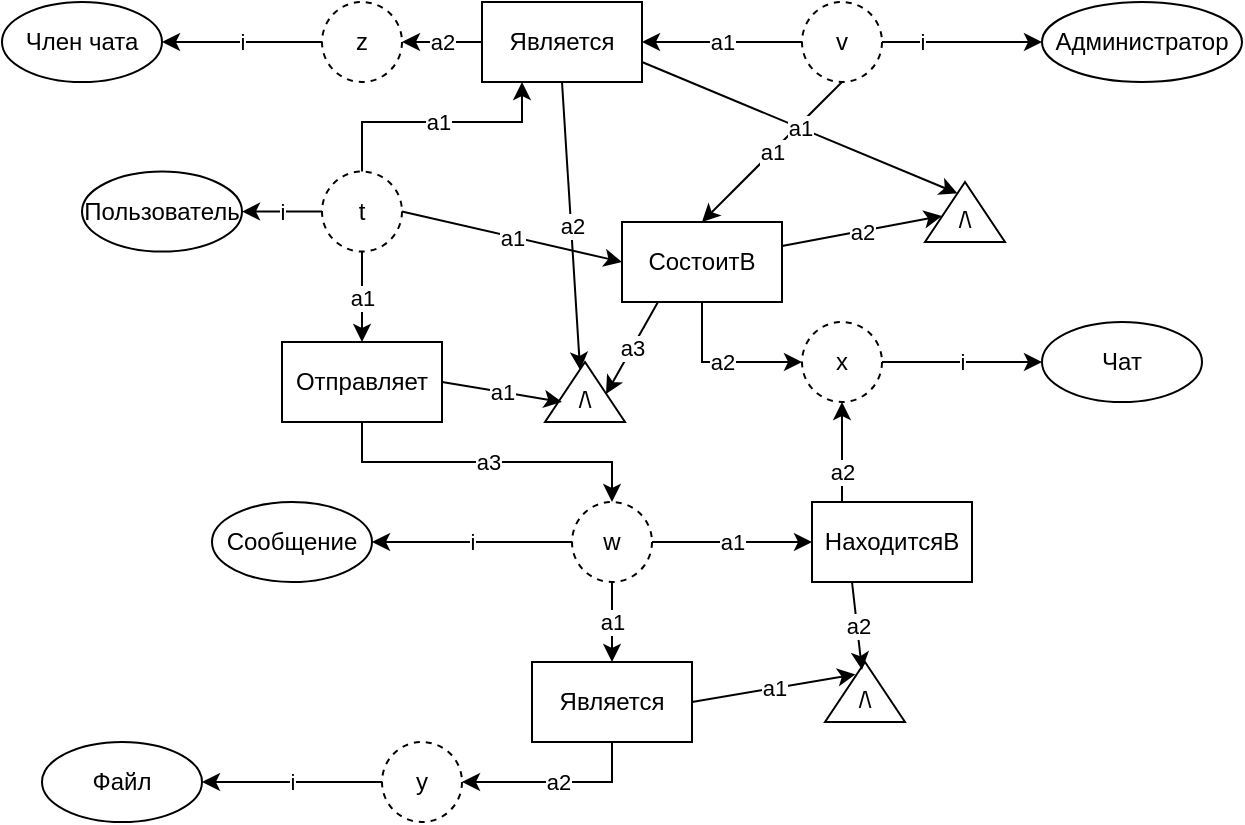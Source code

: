 <mxfile version="24.5.2" type="github">
  <diagram name="Страница — 1" id="7VjMfyYCBIDdphOzAkVa">
    <mxGraphModel dx="488" dy="268" grid="1" gridSize="10" guides="1" tooltips="1" connect="1" arrows="1" fold="1" page="1" pageScale="1" pageWidth="827" pageHeight="1169" math="0" shadow="0">
      <root>
        <mxCell id="0" />
        <mxCell id="1" parent="0" />
        <mxCell id="uwNGHSq0tU3w2gHXwkrc-1" value="Пользователь" style="ellipse;whiteSpace=wrap;html=1;" vertex="1" parent="1">
          <mxGeometry x="90" y="124.76" width="80" height="40" as="geometry" />
        </mxCell>
        <mxCell id="uwNGHSq0tU3w2gHXwkrc-2" value="Чат" style="ellipse;whiteSpace=wrap;html=1;" vertex="1" parent="1">
          <mxGeometry x="570" y="200" width="80" height="40" as="geometry" />
        </mxCell>
        <mxCell id="uwNGHSq0tU3w2gHXwkrc-3" value="Член чата" style="ellipse;whiteSpace=wrap;html=1;" vertex="1" parent="1">
          <mxGeometry x="50" y="40" width="80" height="40" as="geometry" />
        </mxCell>
        <mxCell id="uwNGHSq0tU3w2gHXwkrc-4" value="Администратор" style="ellipse;whiteSpace=wrap;html=1;" vertex="1" parent="1">
          <mxGeometry x="570" y="40" width="100" height="40" as="geometry" />
        </mxCell>
        <mxCell id="uwNGHSq0tU3w2gHXwkrc-5" value="Сообщение" style="ellipse;whiteSpace=wrap;html=1;" vertex="1" parent="1">
          <mxGeometry x="155" y="290" width="80" height="40" as="geometry" />
        </mxCell>
        <mxCell id="uwNGHSq0tU3w2gHXwkrc-6" value="Файл" style="ellipse;whiteSpace=wrap;html=1;" vertex="1" parent="1">
          <mxGeometry x="70" y="410" width="80" height="40" as="geometry" />
        </mxCell>
        <mxCell id="uwNGHSq0tU3w2gHXwkrc-7" value="" style="endArrow=classic;html=1;rounded=0;entryX=1;entryY=0.5;entryDx=0;entryDy=0;exitX=0;exitY=0.5;exitDx=0;exitDy=0;" edge="1" parent="1" source="uwNGHSq0tU3w2gHXwkrc-9" target="uwNGHSq0tU3w2gHXwkrc-1">
          <mxGeometry relative="1" as="geometry">
            <mxPoint x="150" y="184.76" as="sourcePoint" />
            <mxPoint x="250" y="184.76" as="targetPoint" />
          </mxGeometry>
        </mxCell>
        <mxCell id="uwNGHSq0tU3w2gHXwkrc-8" value="i" style="edgeLabel;resizable=0;html=1;;align=center;verticalAlign=middle;" connectable="0" vertex="1" parent="uwNGHSq0tU3w2gHXwkrc-7">
          <mxGeometry relative="1" as="geometry" />
        </mxCell>
        <mxCell id="uwNGHSq0tU3w2gHXwkrc-9" value="t" style="ellipse;whiteSpace=wrap;html=1;align=center;dashed=1;" vertex="1" parent="1">
          <mxGeometry x="210" y="124.76" width="40" height="40" as="geometry" />
        </mxCell>
        <mxCell id="uwNGHSq0tU3w2gHXwkrc-10" value="" style="endArrow=classic;html=1;rounded=0;entryX=0;entryY=0.5;entryDx=0;entryDy=0;exitX=1;exitY=0.5;exitDx=0;exitDy=0;" edge="1" parent="1" source="uwNGHSq0tU3w2gHXwkrc-12" target="uwNGHSq0tU3w2gHXwkrc-2">
          <mxGeometry relative="1" as="geometry">
            <mxPoint x="550" y="160" as="sourcePoint" />
            <mxPoint x="530" y="120" as="targetPoint" />
          </mxGeometry>
        </mxCell>
        <mxCell id="uwNGHSq0tU3w2gHXwkrc-11" value="i" style="edgeLabel;resizable=0;html=1;;align=center;verticalAlign=middle;" connectable="0" vertex="1" parent="uwNGHSq0tU3w2gHXwkrc-10">
          <mxGeometry relative="1" as="geometry" />
        </mxCell>
        <mxCell id="uwNGHSq0tU3w2gHXwkrc-12" value="x" style="ellipse;whiteSpace=wrap;html=1;align=center;dashed=1;" vertex="1" parent="1">
          <mxGeometry x="450" y="200" width="40" height="40" as="geometry" />
        </mxCell>
        <mxCell id="uwNGHSq0tU3w2gHXwkrc-13" value="" style="endArrow=classic;html=1;rounded=0;entryX=1;entryY=0.5;entryDx=0;entryDy=0;exitX=0;exitY=0.5;exitDx=0;exitDy=0;" edge="1" parent="1" source="uwNGHSq0tU3w2gHXwkrc-15" target="uwNGHSq0tU3w2gHXwkrc-5">
          <mxGeometry relative="1" as="geometry">
            <mxPoint x="275" y="350" as="sourcePoint" />
            <mxPoint x="255" y="310" as="targetPoint" />
          </mxGeometry>
        </mxCell>
        <mxCell id="uwNGHSq0tU3w2gHXwkrc-14" value="i" style="edgeLabel;resizable=0;html=1;;align=center;verticalAlign=middle;" connectable="0" vertex="1" parent="uwNGHSq0tU3w2gHXwkrc-13">
          <mxGeometry relative="1" as="geometry" />
        </mxCell>
        <mxCell id="uwNGHSq0tU3w2gHXwkrc-15" value="w" style="ellipse;whiteSpace=wrap;html=1;align=center;dashed=1;" vertex="1" parent="1">
          <mxGeometry x="335" y="290" width="40" height="40" as="geometry" />
        </mxCell>
        <mxCell id="uwNGHSq0tU3w2gHXwkrc-16" value="" style="endArrow=classic;html=1;rounded=0;exitX=0;exitY=0.5;exitDx=0;exitDy=0;entryX=0;entryY=0.5;entryDx=0;entryDy=0;" edge="1" parent="1" source="uwNGHSq0tU3w2gHXwkrc-18" target="uwNGHSq0tU3w2gHXwkrc-4">
          <mxGeometry relative="1" as="geometry">
            <mxPoint x="710" y="80" as="sourcePoint" />
            <mxPoint x="670" y="40" as="targetPoint" />
          </mxGeometry>
        </mxCell>
        <mxCell id="uwNGHSq0tU3w2gHXwkrc-17" value="i" style="edgeLabel;resizable=0;html=1;;align=center;verticalAlign=middle;" connectable="0" vertex="1" parent="uwNGHSq0tU3w2gHXwkrc-16">
          <mxGeometry relative="1" as="geometry" />
        </mxCell>
        <mxCell id="uwNGHSq0tU3w2gHXwkrc-18" value="v" style="ellipse;whiteSpace=wrap;html=1;align=center;dashed=1;" vertex="1" parent="1">
          <mxGeometry x="450" y="40" width="40" height="40" as="geometry" />
        </mxCell>
        <mxCell id="uwNGHSq0tU3w2gHXwkrc-19" value="" style="endArrow=classic;html=1;rounded=0;entryX=1;entryY=0.5;entryDx=0;entryDy=0;exitX=0;exitY=0.5;exitDx=0;exitDy=0;" edge="1" parent="1" source="uwNGHSq0tU3w2gHXwkrc-21" target="uwNGHSq0tU3w2gHXwkrc-3">
          <mxGeometry relative="1" as="geometry">
            <mxPoint x="150" y="100" as="sourcePoint" />
            <mxPoint x="130" y="60" as="targetPoint" />
          </mxGeometry>
        </mxCell>
        <mxCell id="uwNGHSq0tU3w2gHXwkrc-20" value="i" style="edgeLabel;resizable=0;html=1;;align=center;verticalAlign=middle;" connectable="0" vertex="1" parent="uwNGHSq0tU3w2gHXwkrc-19">
          <mxGeometry relative="1" as="geometry" />
        </mxCell>
        <mxCell id="uwNGHSq0tU3w2gHXwkrc-21" value="z" style="ellipse;whiteSpace=wrap;html=1;align=center;dashed=1;" vertex="1" parent="1">
          <mxGeometry x="210" y="40" width="40" height="40" as="geometry" />
        </mxCell>
        <mxCell id="uwNGHSq0tU3w2gHXwkrc-22" value="" style="endArrow=classic;html=1;rounded=0;entryX=1;entryY=0.5;entryDx=0;entryDy=0;exitX=0;exitY=0.5;exitDx=0;exitDy=0;" edge="1" parent="1" source="uwNGHSq0tU3w2gHXwkrc-24" target="uwNGHSq0tU3w2gHXwkrc-6">
          <mxGeometry relative="1" as="geometry">
            <mxPoint x="180" y="470" as="sourcePoint" />
            <mxPoint x="160" y="430" as="targetPoint" />
          </mxGeometry>
        </mxCell>
        <mxCell id="uwNGHSq0tU3w2gHXwkrc-23" value="i" style="edgeLabel;resizable=0;html=1;;align=center;verticalAlign=middle;" connectable="0" vertex="1" parent="uwNGHSq0tU3w2gHXwkrc-22">
          <mxGeometry relative="1" as="geometry" />
        </mxCell>
        <mxCell id="uwNGHSq0tU3w2gHXwkrc-24" value="y" style="ellipse;whiteSpace=wrap;html=1;align=center;dashed=1;" vertex="1" parent="1">
          <mxGeometry x="240" y="410" width="40" height="40" as="geometry" />
        </mxCell>
        <mxCell id="uwNGHSq0tU3w2gHXwkrc-25" value="СостоитВ" style="rounded=0;whiteSpace=wrap;html=1;" vertex="1" parent="1">
          <mxGeometry x="360" y="150" width="80" height="40" as="geometry" />
        </mxCell>
        <mxCell id="uwNGHSq0tU3w2gHXwkrc-29" value="" style="endArrow=classic;html=1;rounded=0;entryX=0;entryY=0.5;entryDx=0;entryDy=0;exitX=1;exitY=0.5;exitDx=0;exitDy=0;" edge="1" parent="1" source="uwNGHSq0tU3w2gHXwkrc-9" target="uwNGHSq0tU3w2gHXwkrc-25">
          <mxGeometry relative="1" as="geometry">
            <mxPoint x="220" y="230" as="sourcePoint" />
            <mxPoint x="330" y="220" as="targetPoint" />
          </mxGeometry>
        </mxCell>
        <mxCell id="uwNGHSq0tU3w2gHXwkrc-30" value="a1" style="edgeLabel;resizable=0;html=1;;align=center;verticalAlign=middle;" connectable="0" vertex="1" parent="uwNGHSq0tU3w2gHXwkrc-29">
          <mxGeometry relative="1" as="geometry" />
        </mxCell>
        <mxCell id="uwNGHSq0tU3w2gHXwkrc-31" value="" style="endArrow=classic;html=1;rounded=0;entryX=0;entryY=0.5;entryDx=0;entryDy=0;exitX=0.5;exitY=1;exitDx=0;exitDy=0;" edge="1" parent="1" source="uwNGHSq0tU3w2gHXwkrc-25" target="uwNGHSq0tU3w2gHXwkrc-12">
          <mxGeometry relative="1" as="geometry">
            <mxPoint x="370" y="220" as="sourcePoint" />
            <mxPoint x="340" y="230" as="targetPoint" />
            <Array as="points">
              <mxPoint x="400" y="220" />
            </Array>
          </mxGeometry>
        </mxCell>
        <mxCell id="uwNGHSq0tU3w2gHXwkrc-32" value="a2" style="edgeLabel;resizable=0;html=1;;align=center;verticalAlign=middle;" connectable="0" vertex="1" parent="uwNGHSq0tU3w2gHXwkrc-31">
          <mxGeometry relative="1" as="geometry" />
        </mxCell>
        <mxCell id="uwNGHSq0tU3w2gHXwkrc-36" value="Отправляет" style="rounded=0;whiteSpace=wrap;html=1;" vertex="1" parent="1">
          <mxGeometry x="190" y="210" width="80" height="40" as="geometry" />
        </mxCell>
        <mxCell id="uwNGHSq0tU3w2gHXwkrc-39" value="" style="endArrow=classic;html=1;rounded=0;entryX=0.5;entryY=0;entryDx=0;entryDy=0;exitX=0.5;exitY=1;exitDx=0;exitDy=0;" edge="1" parent="1" source="uwNGHSq0tU3w2gHXwkrc-36" target="uwNGHSq0tU3w2gHXwkrc-15">
          <mxGeometry relative="1" as="geometry">
            <mxPoint x="230" y="340" as="sourcePoint" />
            <mxPoint x="464" y="359.61" as="targetPoint" />
            <Array as="points">
              <mxPoint x="230" y="270" />
              <mxPoint x="355" y="270" />
            </Array>
          </mxGeometry>
        </mxCell>
        <mxCell id="uwNGHSq0tU3w2gHXwkrc-40" value="a3" style="edgeLabel;resizable=0;html=1;;align=center;verticalAlign=middle;" connectable="0" vertex="1" parent="uwNGHSq0tU3w2gHXwkrc-39">
          <mxGeometry relative="1" as="geometry" />
        </mxCell>
        <mxCell id="uwNGHSq0tU3w2gHXwkrc-41" value="" style="endArrow=classic;html=1;rounded=0;entryX=0.5;entryY=1;entryDx=0;entryDy=0;exitX=0.187;exitY=0.007;exitDx=0;exitDy=0;exitPerimeter=0;" edge="1" parent="1" source="uwNGHSq0tU3w2gHXwkrc-52" target="uwNGHSq0tU3w2gHXwkrc-12">
          <mxGeometry relative="1" as="geometry">
            <mxPoint x="460" y="320" as="sourcePoint" />
            <mxPoint x="480" y="319.6" as="targetPoint" />
            <Array as="points">
              <mxPoint x="470" y="300" />
            </Array>
          </mxGeometry>
        </mxCell>
        <mxCell id="uwNGHSq0tU3w2gHXwkrc-42" value="a2" style="edgeLabel;resizable=0;html=1;;align=center;verticalAlign=middle;" connectable="0" vertex="1" parent="uwNGHSq0tU3w2gHXwkrc-41">
          <mxGeometry relative="1" as="geometry" />
        </mxCell>
        <mxCell id="uwNGHSq0tU3w2gHXwkrc-46" value="" style="endArrow=classic;html=1;rounded=0;entryX=0.25;entryY=1;entryDx=0;entryDy=0;exitX=0.5;exitY=0;exitDx=0;exitDy=0;" edge="1" parent="1" source="uwNGHSq0tU3w2gHXwkrc-9" target="uwNGHSq0tU3w2gHXwkrc-121">
          <mxGeometry relative="1" as="geometry">
            <mxPoint x="250" y="206" as="sourcePoint" />
            <mxPoint x="230" y="160" as="targetPoint" />
            <Array as="points">
              <mxPoint x="230" y="100" />
              <mxPoint x="310" y="100" />
            </Array>
          </mxGeometry>
        </mxCell>
        <mxCell id="uwNGHSq0tU3w2gHXwkrc-47" value="a1" style="edgeLabel;resizable=0;html=1;;align=center;verticalAlign=middle;" connectable="0" vertex="1" parent="uwNGHSq0tU3w2gHXwkrc-46">
          <mxGeometry relative="1" as="geometry" />
        </mxCell>
        <mxCell id="uwNGHSq0tU3w2gHXwkrc-48" value="Является" style="rounded=0;whiteSpace=wrap;html=1;" vertex="1" parent="1">
          <mxGeometry x="315" y="370" width="80" height="40" as="geometry" />
        </mxCell>
        <mxCell id="uwNGHSq0tU3w2gHXwkrc-50" value="" style="endArrow=classic;html=1;rounded=0;entryX=0;entryY=0.5;entryDx=0;entryDy=0;exitX=1;exitY=0.5;exitDx=0;exitDy=0;" edge="1" parent="1" source="uwNGHSq0tU3w2gHXwkrc-15">
          <mxGeometry relative="1" as="geometry">
            <mxPoint x="365" y="220" as="sourcePoint" />
            <mxPoint x="455" y="310" as="targetPoint" />
          </mxGeometry>
        </mxCell>
        <mxCell id="uwNGHSq0tU3w2gHXwkrc-51" value="a1" style="edgeLabel;resizable=0;html=1;;align=center;verticalAlign=middle;" connectable="0" vertex="1" parent="uwNGHSq0tU3w2gHXwkrc-50">
          <mxGeometry relative="1" as="geometry" />
        </mxCell>
        <mxCell id="uwNGHSq0tU3w2gHXwkrc-52" value="НаходитсяВ" style="rounded=0;whiteSpace=wrap;html=1;" vertex="1" parent="1">
          <mxGeometry x="455" y="290" width="80" height="40" as="geometry" />
        </mxCell>
        <mxCell id="uwNGHSq0tU3w2gHXwkrc-58" value="" style="endArrow=classic;html=1;rounded=0;entryX=0.5;entryY=0;entryDx=0;entryDy=0;exitX=0.5;exitY=1;exitDx=0;exitDy=0;" edge="1" parent="1" source="uwNGHSq0tU3w2gHXwkrc-15">
          <mxGeometry relative="1" as="geometry">
            <mxPoint x="375" y="350" as="sourcePoint" />
            <mxPoint x="355" y="370" as="targetPoint" />
          </mxGeometry>
        </mxCell>
        <mxCell id="uwNGHSq0tU3w2gHXwkrc-59" value="a1" style="edgeLabel;resizable=0;html=1;;align=center;verticalAlign=middle;" connectable="0" vertex="1" parent="uwNGHSq0tU3w2gHXwkrc-58">
          <mxGeometry relative="1" as="geometry" />
        </mxCell>
        <mxCell id="uwNGHSq0tU3w2gHXwkrc-60" value="" style="endArrow=classic;html=1;rounded=0;entryX=1;entryY=0.5;entryDx=0;entryDy=0;exitX=0.5;exitY=1;exitDx=0;exitDy=0;" edge="1" parent="1" target="uwNGHSq0tU3w2gHXwkrc-24">
          <mxGeometry relative="1" as="geometry">
            <mxPoint x="355" y="410" as="sourcePoint" />
            <mxPoint x="365" y="380" as="targetPoint" />
            <Array as="points">
              <mxPoint x="355" y="430" />
            </Array>
          </mxGeometry>
        </mxCell>
        <mxCell id="uwNGHSq0tU3w2gHXwkrc-61" value="a2" style="edgeLabel;resizable=0;html=1;;align=center;verticalAlign=middle;" connectable="0" vertex="1" parent="uwNGHSq0tU3w2gHXwkrc-60">
          <mxGeometry relative="1" as="geometry" />
        </mxCell>
        <mxCell id="uwNGHSq0tU3w2gHXwkrc-65" value="" style="endArrow=classic;html=1;rounded=0;entryX=0.5;entryY=0;entryDx=0;entryDy=0;exitX=0.5;exitY=1;exitDx=0;exitDy=0;" edge="1" parent="1" source="uwNGHSq0tU3w2gHXwkrc-18" target="uwNGHSq0tU3w2gHXwkrc-25">
          <mxGeometry relative="1" as="geometry">
            <mxPoint x="260" y="230" as="sourcePoint" />
            <mxPoint x="470" y="120" as="targetPoint" />
          </mxGeometry>
        </mxCell>
        <mxCell id="uwNGHSq0tU3w2gHXwkrc-66" value="a1" style="edgeLabel;resizable=0;html=1;;align=center;verticalAlign=middle;" connectable="0" vertex="1" parent="uwNGHSq0tU3w2gHXwkrc-65">
          <mxGeometry relative="1" as="geometry" />
        </mxCell>
        <mxCell id="uwNGHSq0tU3w2gHXwkrc-72" value="" style="endArrow=classic;html=1;rounded=0;entryX=1;entryY=0.5;entryDx=0;entryDy=0;exitX=0;exitY=0.5;exitDx=0;exitDy=0;" edge="1" parent="1" source="uwNGHSq0tU3w2gHXwkrc-18" target="uwNGHSq0tU3w2gHXwkrc-121">
          <mxGeometry relative="1" as="geometry">
            <mxPoint x="480" y="90" as="sourcePoint" />
            <mxPoint x="370" y="60" as="targetPoint" />
          </mxGeometry>
        </mxCell>
        <mxCell id="uwNGHSq0tU3w2gHXwkrc-73" value="a1" style="edgeLabel;resizable=0;html=1;;align=center;verticalAlign=middle;" connectable="0" vertex="1" parent="uwNGHSq0tU3w2gHXwkrc-72">
          <mxGeometry relative="1" as="geometry" />
        </mxCell>
        <mxCell id="uwNGHSq0tU3w2gHXwkrc-115" value="" style="group" vertex="1" connectable="0" parent="1">
          <mxGeometry x="310" y="220" width="63" height="34" as="geometry" />
        </mxCell>
        <mxCell id="uwNGHSq0tU3w2gHXwkrc-116" value="" style="verticalLabelPosition=bottom;verticalAlign=top;html=1;shape=mxgraph.basic.acute_triangle;dx=0.5;" vertex="1" parent="uwNGHSq0tU3w2gHXwkrc-115">
          <mxGeometry x="11.5" width="40" height="30" as="geometry" />
        </mxCell>
        <mxCell id="uwNGHSq0tU3w2gHXwkrc-117" value="" style="group" vertex="1" connectable="0" parent="uwNGHSq0tU3w2gHXwkrc-115">
          <mxGeometry y="4" width="63" height="30" as="geometry" />
        </mxCell>
        <mxCell id="uwNGHSq0tU3w2gHXwkrc-118" value="\" style="text;html=1;align=center;verticalAlign=middle;whiteSpace=wrap;rounded=0;" vertex="1" parent="uwNGHSq0tU3w2gHXwkrc-117">
          <mxGeometry x="3" width="60" height="30" as="geometry" />
        </mxCell>
        <mxCell id="uwNGHSq0tU3w2gHXwkrc-119" value="/" style="text;html=1;align=center;verticalAlign=middle;whiteSpace=wrap;rounded=0;" vertex="1" parent="uwNGHSq0tU3w2gHXwkrc-117">
          <mxGeometry width="60" height="30" as="geometry" />
        </mxCell>
        <mxCell id="uwNGHSq0tU3w2gHXwkrc-121" value="Является" style="rounded=0;whiteSpace=wrap;html=1;" vertex="1" parent="1">
          <mxGeometry x="290" y="40" width="80" height="40" as="geometry" />
        </mxCell>
        <mxCell id="uwNGHSq0tU3w2gHXwkrc-122" value="" style="endArrow=classic;html=1;rounded=0;entryX=1;entryY=0.5;entryDx=0;entryDy=0;exitX=0;exitY=0.5;exitDx=0;exitDy=0;" edge="1" parent="1" source="uwNGHSq0tU3w2gHXwkrc-121" target="uwNGHSq0tU3w2gHXwkrc-21">
          <mxGeometry relative="1" as="geometry">
            <mxPoint x="240" y="130" as="sourcePoint" />
            <mxPoint x="240" y="90" as="targetPoint" />
          </mxGeometry>
        </mxCell>
        <mxCell id="uwNGHSq0tU3w2gHXwkrc-123" value="a2" style="edgeLabel;resizable=0;html=1;;align=center;verticalAlign=middle;" connectable="0" vertex="1" parent="uwNGHSq0tU3w2gHXwkrc-122">
          <mxGeometry relative="1" as="geometry" />
        </mxCell>
        <mxCell id="uwNGHSq0tU3w2gHXwkrc-125" value="" style="endArrow=classic;html=1;rounded=0;entryX=0.5;entryY=0;entryDx=0;entryDy=0;exitX=0.5;exitY=1;exitDx=0;exitDy=0;" edge="1" parent="1">
          <mxGeometry relative="1" as="geometry">
            <mxPoint x="230" y="165" as="sourcePoint" />
            <mxPoint x="230" y="210" as="targetPoint" />
            <Array as="points">
              <mxPoint x="230" y="190" />
            </Array>
          </mxGeometry>
        </mxCell>
        <mxCell id="uwNGHSq0tU3w2gHXwkrc-126" value="a1" style="edgeLabel;resizable=0;html=1;;align=center;verticalAlign=middle;" connectable="0" vertex="1" parent="uwNGHSq0tU3w2gHXwkrc-125">
          <mxGeometry relative="1" as="geometry" />
        </mxCell>
        <mxCell id="uwNGHSq0tU3w2gHXwkrc-128" value="" style="endArrow=classic;html=1;rounded=0;exitX=1;exitY=0.5;exitDx=0;exitDy=0;entryX=0.333;entryY=0.533;entryDx=0;entryDy=0;entryPerimeter=0;" edge="1" parent="1" source="uwNGHSq0tU3w2gHXwkrc-36" target="uwNGHSq0tU3w2gHXwkrc-119">
          <mxGeometry relative="1" as="geometry">
            <mxPoint x="350" y="240" as="sourcePoint" />
            <mxPoint x="324" y="286" as="targetPoint" />
          </mxGeometry>
        </mxCell>
        <mxCell id="uwNGHSq0tU3w2gHXwkrc-129" value="a1" style="edgeLabel;resizable=0;html=1;;align=center;verticalAlign=middle;" connectable="0" vertex="1" parent="uwNGHSq0tU3w2gHXwkrc-128">
          <mxGeometry relative="1" as="geometry" />
        </mxCell>
        <mxCell id="uwNGHSq0tU3w2gHXwkrc-130" value="" style="endArrow=classic;html=1;rounded=0;entryX=1;entryY=0;entryDx=0;entryDy=0;exitX=0.5;exitY=1;exitDx=0;exitDy=0;" edge="1" parent="1">
          <mxGeometry relative="1" as="geometry">
            <mxPoint x="378" y="190" as="sourcePoint" />
            <mxPoint x="352" y="236" as="targetPoint" />
          </mxGeometry>
        </mxCell>
        <mxCell id="uwNGHSq0tU3w2gHXwkrc-131" value="a3" style="edgeLabel;resizable=0;html=1;;align=center;verticalAlign=middle;" connectable="0" vertex="1" parent="uwNGHSq0tU3w2gHXwkrc-130">
          <mxGeometry relative="1" as="geometry" />
        </mxCell>
        <mxCell id="uwNGHSq0tU3w2gHXwkrc-132" value="" style="endArrow=classic;html=1;rounded=0;exitX=0.5;exitY=1;exitDx=0;exitDy=0;" edge="1" parent="1" source="uwNGHSq0tU3w2gHXwkrc-121" target="uwNGHSq0tU3w2gHXwkrc-119">
          <mxGeometry relative="1" as="geometry">
            <mxPoint x="341" y="150" as="sourcePoint" />
            <mxPoint x="315" y="196" as="targetPoint" />
          </mxGeometry>
        </mxCell>
        <mxCell id="uwNGHSq0tU3w2gHXwkrc-133" value="a2" style="edgeLabel;resizable=0;html=1;;align=center;verticalAlign=middle;" connectable="0" vertex="1" parent="uwNGHSq0tU3w2gHXwkrc-132">
          <mxGeometry relative="1" as="geometry" />
        </mxCell>
        <mxCell id="uwNGHSq0tU3w2gHXwkrc-134" value="" style="group" vertex="1" connectable="0" parent="1">
          <mxGeometry x="500" y="130" width="63" height="34" as="geometry" />
        </mxCell>
        <mxCell id="uwNGHSq0tU3w2gHXwkrc-135" value="" style="verticalLabelPosition=bottom;verticalAlign=top;html=1;shape=mxgraph.basic.acute_triangle;dx=0.5;" vertex="1" parent="uwNGHSq0tU3w2gHXwkrc-134">
          <mxGeometry x="11.5" width="40" height="30" as="geometry" />
        </mxCell>
        <mxCell id="uwNGHSq0tU3w2gHXwkrc-136" value="" style="group" vertex="1" connectable="0" parent="uwNGHSq0tU3w2gHXwkrc-134">
          <mxGeometry y="4" width="63" height="30" as="geometry" />
        </mxCell>
        <mxCell id="uwNGHSq0tU3w2gHXwkrc-137" value="\" style="text;html=1;align=center;verticalAlign=middle;whiteSpace=wrap;rounded=0;" vertex="1" parent="uwNGHSq0tU3w2gHXwkrc-136">
          <mxGeometry x="3" width="60" height="30" as="geometry" />
        </mxCell>
        <mxCell id="uwNGHSq0tU3w2gHXwkrc-138" value="/" style="text;html=1;align=center;verticalAlign=middle;whiteSpace=wrap;rounded=0;" vertex="1" parent="uwNGHSq0tU3w2gHXwkrc-136">
          <mxGeometry width="60" height="30" as="geometry" />
        </mxCell>
        <mxCell id="uwNGHSq0tU3w2gHXwkrc-139" value="" style="endArrow=classic;html=1;rounded=0;exitX=1;exitY=0.5;exitDx=0;exitDy=0;entryX=0.333;entryY=0.533;entryDx=0;entryDy=0;entryPerimeter=0;" edge="1" parent="1">
          <mxGeometry relative="1" as="geometry">
            <mxPoint x="440" y="162" as="sourcePoint" />
            <mxPoint x="519.98" y="146.99" as="targetPoint" />
          </mxGeometry>
        </mxCell>
        <mxCell id="uwNGHSq0tU3w2gHXwkrc-140" value="a2" style="edgeLabel;resizable=0;html=1;;align=center;verticalAlign=middle;" connectable="0" vertex="1" parent="uwNGHSq0tU3w2gHXwkrc-139">
          <mxGeometry relative="1" as="geometry" />
        </mxCell>
        <mxCell id="uwNGHSq0tU3w2gHXwkrc-141" value="" style="endArrow=classic;html=1;rounded=0;exitX=1;exitY=0.75;exitDx=0;exitDy=0;entryX=0.463;entryY=0.057;entryDx=0;entryDy=0;entryPerimeter=0;" edge="1" parent="1" source="uwNGHSq0tU3w2gHXwkrc-121" target="uwNGHSq0tU3w2gHXwkrc-138">
          <mxGeometry relative="1" as="geometry">
            <mxPoint x="430" y="100" as="sourcePoint" />
            <mxPoint x="490" y="110" as="targetPoint" />
          </mxGeometry>
        </mxCell>
        <mxCell id="uwNGHSq0tU3w2gHXwkrc-142" value="a1" style="edgeLabel;resizable=0;html=1;;align=center;verticalAlign=middle;" connectable="0" vertex="1" parent="uwNGHSq0tU3w2gHXwkrc-141">
          <mxGeometry relative="1" as="geometry" />
        </mxCell>
        <mxCell id="uwNGHSq0tU3w2gHXwkrc-143" value="" style="group" vertex="1" connectable="0" parent="1">
          <mxGeometry x="450" y="370" width="63" height="34" as="geometry" />
        </mxCell>
        <mxCell id="uwNGHSq0tU3w2gHXwkrc-144" value="" style="verticalLabelPosition=bottom;verticalAlign=top;html=1;shape=mxgraph.basic.acute_triangle;dx=0.5;" vertex="1" parent="uwNGHSq0tU3w2gHXwkrc-143">
          <mxGeometry x="11.5" width="40" height="30" as="geometry" />
        </mxCell>
        <mxCell id="uwNGHSq0tU3w2gHXwkrc-145" value="" style="group" vertex="1" connectable="0" parent="uwNGHSq0tU3w2gHXwkrc-143">
          <mxGeometry y="4" width="63" height="30" as="geometry" />
        </mxCell>
        <mxCell id="uwNGHSq0tU3w2gHXwkrc-146" value="\" style="text;html=1;align=center;verticalAlign=middle;whiteSpace=wrap;rounded=0;" vertex="1" parent="uwNGHSq0tU3w2gHXwkrc-145">
          <mxGeometry x="3" width="60" height="30" as="geometry" />
        </mxCell>
        <mxCell id="uwNGHSq0tU3w2gHXwkrc-147" value="/" style="text;html=1;align=center;verticalAlign=middle;whiteSpace=wrap;rounded=0;" vertex="1" parent="uwNGHSq0tU3w2gHXwkrc-145">
          <mxGeometry width="60" height="30" as="geometry" />
        </mxCell>
        <mxCell id="uwNGHSq0tU3w2gHXwkrc-148" value="" style="endArrow=classic;html=1;rounded=0;exitX=1;exitY=0.5;exitDx=0;exitDy=0;entryX=0.446;entryY=0.073;entryDx=0;entryDy=0;entryPerimeter=0;" edge="1" parent="1" source="uwNGHSq0tU3w2gHXwkrc-48" target="uwNGHSq0tU3w2gHXwkrc-147">
          <mxGeometry relative="1" as="geometry">
            <mxPoint x="570" y="404" as="sourcePoint" />
            <mxPoint x="728" y="470" as="targetPoint" />
          </mxGeometry>
        </mxCell>
        <mxCell id="uwNGHSq0tU3w2gHXwkrc-149" value="a1" style="edgeLabel;resizable=0;html=1;;align=center;verticalAlign=middle;" connectable="0" vertex="1" parent="uwNGHSq0tU3w2gHXwkrc-148">
          <mxGeometry relative="1" as="geometry" />
        </mxCell>
        <mxCell id="uwNGHSq0tU3w2gHXwkrc-150" value="" style="endArrow=classic;html=1;rounded=0;exitX=0.25;exitY=1;exitDx=0;exitDy=0;entryX=0.5;entryY=0;entryDx=0;entryDy=0;" edge="1" parent="1" source="uwNGHSq0tU3w2gHXwkrc-52" target="uwNGHSq0tU3w2gHXwkrc-147">
          <mxGeometry relative="1" as="geometry">
            <mxPoint x="550" y="370" as="sourcePoint" />
            <mxPoint x="708" y="436" as="targetPoint" />
          </mxGeometry>
        </mxCell>
        <mxCell id="uwNGHSq0tU3w2gHXwkrc-151" value="a2" style="edgeLabel;resizable=0;html=1;;align=center;verticalAlign=middle;" connectable="0" vertex="1" parent="uwNGHSq0tU3w2gHXwkrc-150">
          <mxGeometry relative="1" as="geometry" />
        </mxCell>
      </root>
    </mxGraphModel>
  </diagram>
</mxfile>
